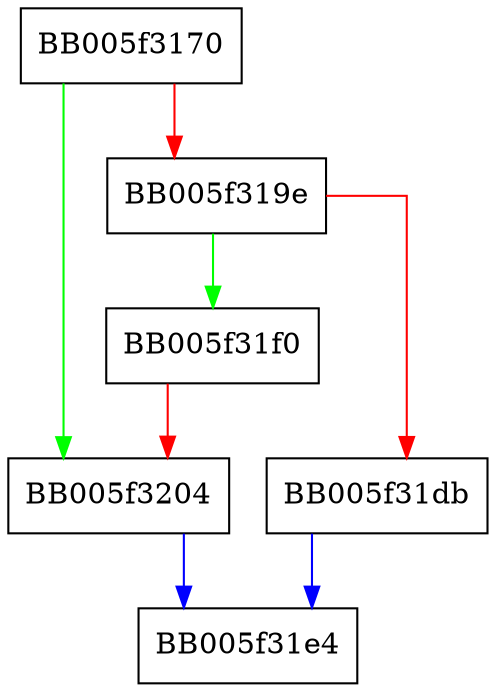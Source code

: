 digraph OSSL_PARAM_BLD_push_uint {
  node [shape="box"];
  graph [splines=ortho];
  BB005f3170 -> BB005f3204 [color="green"];
  BB005f3170 -> BB005f319e [color="red"];
  BB005f319e -> BB005f31f0 [color="green"];
  BB005f319e -> BB005f31db [color="red"];
  BB005f31db -> BB005f31e4 [color="blue"];
  BB005f31f0 -> BB005f3204 [color="red"];
  BB005f3204 -> BB005f31e4 [color="blue"];
}